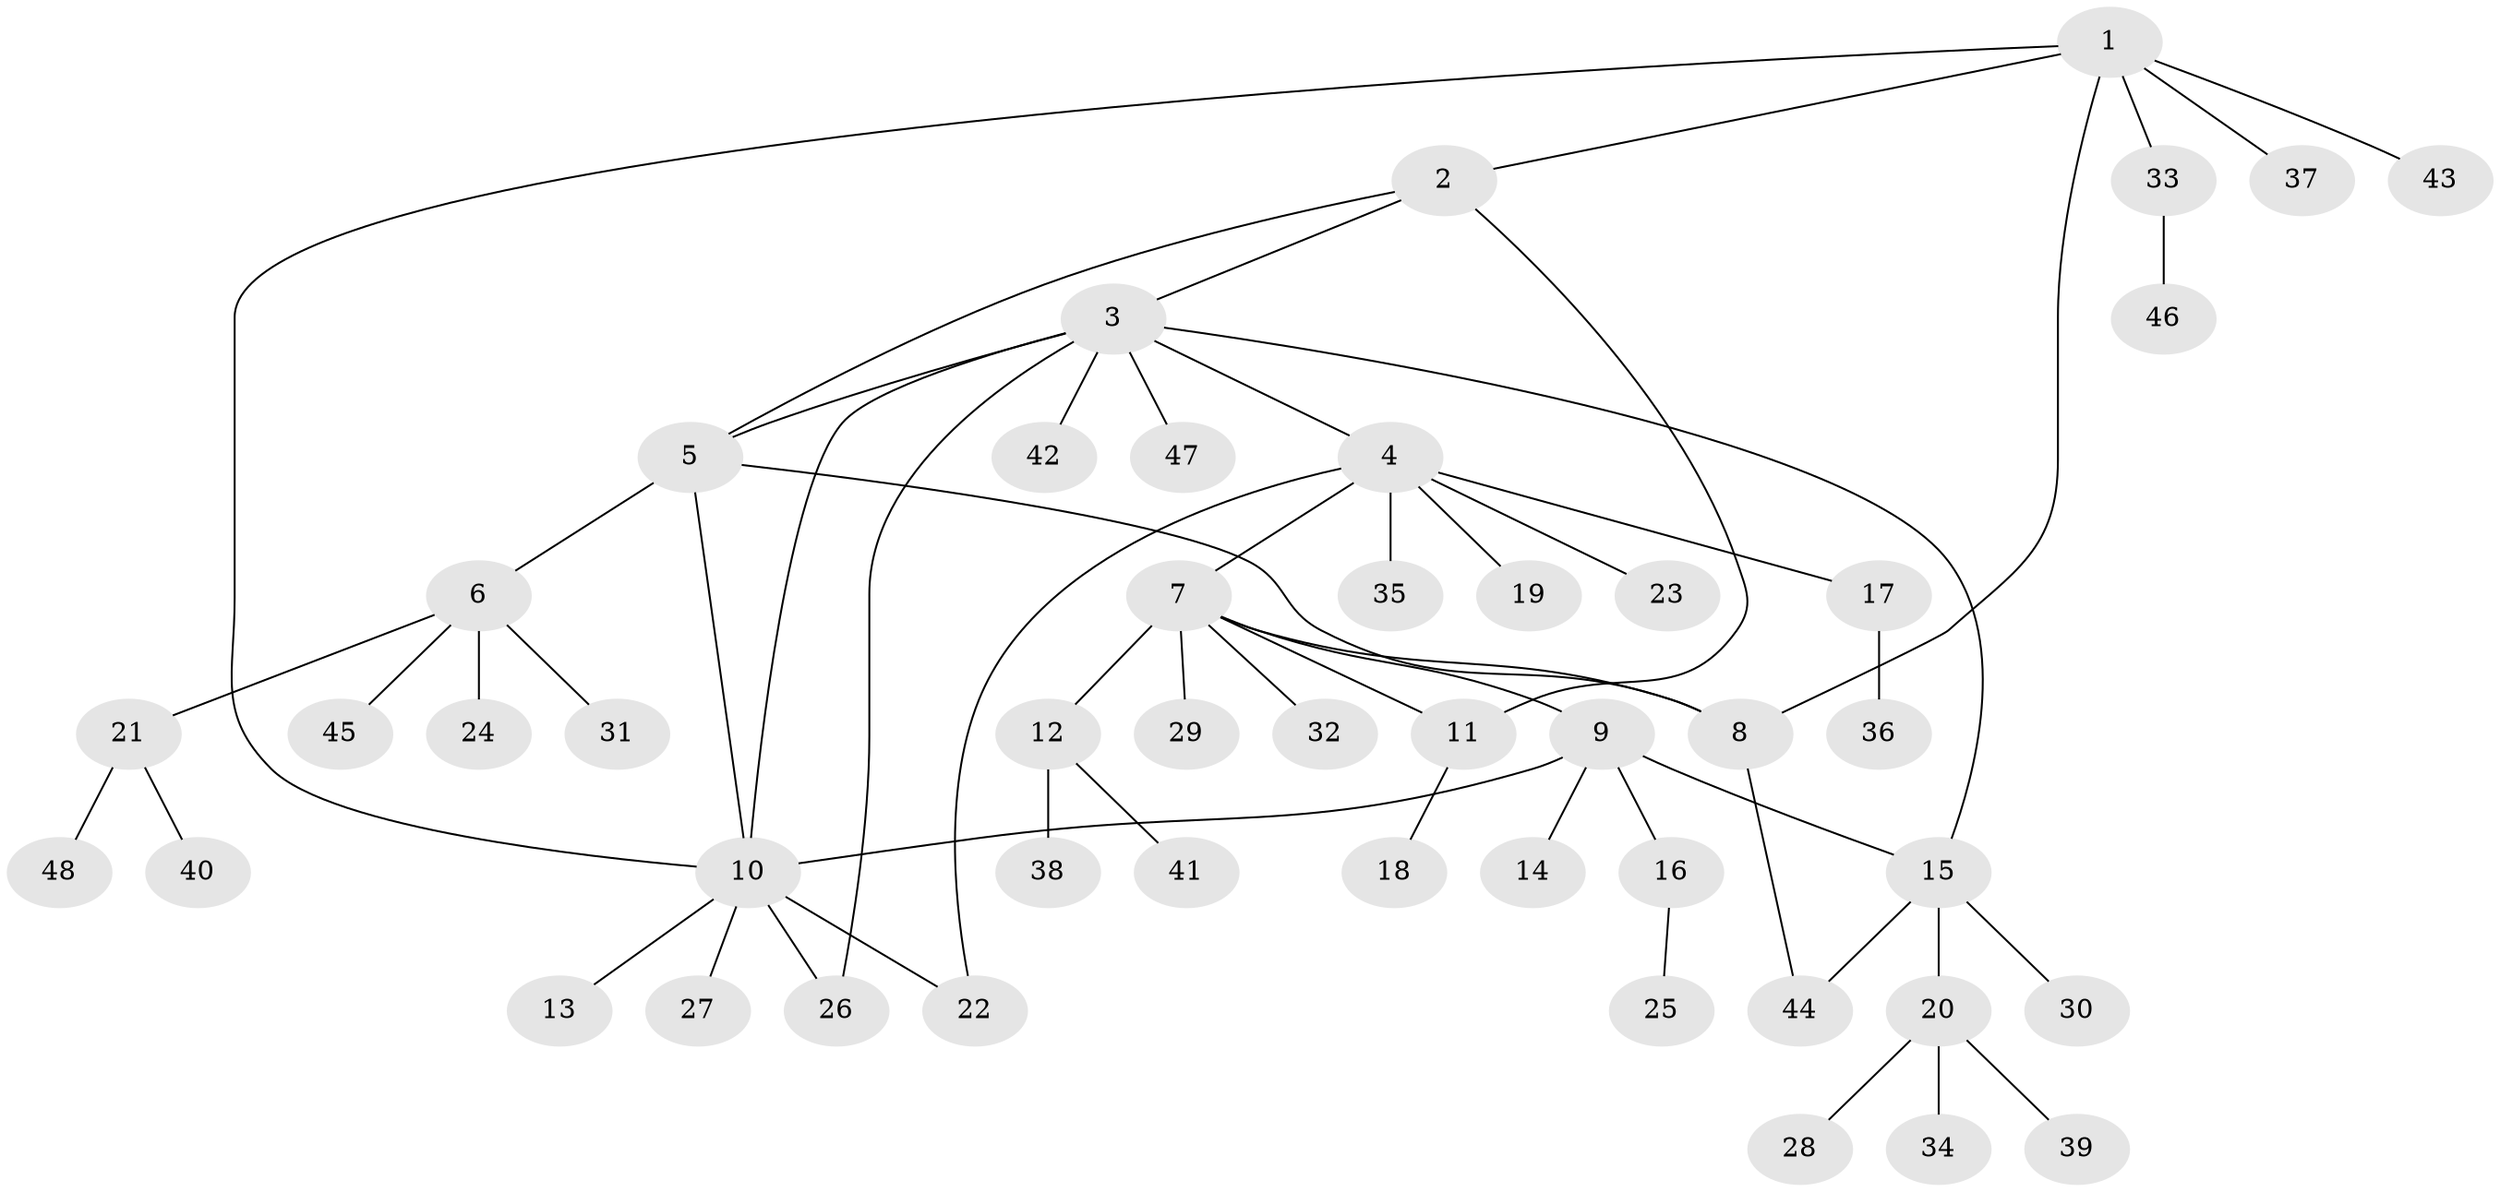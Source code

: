 // coarse degree distribution, {7: 0.02857142857142857, 5: 0.02857142857142857, 6: 0.11428571428571428, 8: 0.05714285714285714, 2: 0.08571428571428572, 1: 0.6571428571428571, 3: 0.02857142857142857}
// Generated by graph-tools (version 1.1) at 2025/24/03/03/25 07:24:18]
// undirected, 48 vertices, 58 edges
graph export_dot {
graph [start="1"]
  node [color=gray90,style=filled];
  1;
  2;
  3;
  4;
  5;
  6;
  7;
  8;
  9;
  10;
  11;
  12;
  13;
  14;
  15;
  16;
  17;
  18;
  19;
  20;
  21;
  22;
  23;
  24;
  25;
  26;
  27;
  28;
  29;
  30;
  31;
  32;
  33;
  34;
  35;
  36;
  37;
  38;
  39;
  40;
  41;
  42;
  43;
  44;
  45;
  46;
  47;
  48;
  1 -- 2;
  1 -- 8;
  1 -- 10;
  1 -- 33;
  1 -- 37;
  1 -- 43;
  2 -- 3;
  2 -- 5;
  2 -- 11;
  3 -- 4;
  3 -- 5;
  3 -- 10;
  3 -- 15;
  3 -- 26;
  3 -- 42;
  3 -- 47;
  4 -- 7;
  4 -- 17;
  4 -- 19;
  4 -- 22;
  4 -- 23;
  4 -- 35;
  5 -- 6;
  5 -- 8;
  5 -- 10;
  6 -- 21;
  6 -- 24;
  6 -- 31;
  6 -- 45;
  7 -- 8;
  7 -- 9;
  7 -- 11;
  7 -- 12;
  7 -- 29;
  7 -- 32;
  8 -- 44;
  9 -- 10;
  9 -- 14;
  9 -- 15;
  9 -- 16;
  10 -- 13;
  10 -- 22;
  10 -- 26;
  10 -- 27;
  11 -- 18;
  12 -- 38;
  12 -- 41;
  15 -- 20;
  15 -- 30;
  15 -- 44;
  16 -- 25;
  17 -- 36;
  20 -- 28;
  20 -- 34;
  20 -- 39;
  21 -- 40;
  21 -- 48;
  33 -- 46;
}
